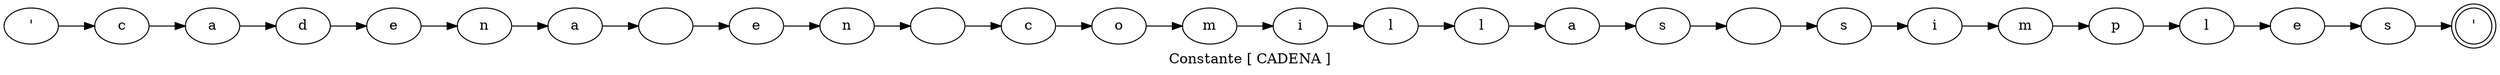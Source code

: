 digraph grafico {
rankdir=LR;
label="Constante [ CADENA ]";
node0 [label="'"];
node0 -> node1;
node1 [label="c"];
node1 -> node2;
node2 [label="a"];
node2 -> node3;
node3 [label="d"];
node3 -> node4;
node4 [label="e"];
node4 -> node5;
node5 [label="n"];
node5 -> node6;
node6 [label="a"];
node6 -> node7;
node7 [label=" "];
node7 -> node8;
node8 [label="e"];
node8 -> node9;
node9 [label="n"];
node9 -> node10;
node10 [label=" "];
node10 -> node11;
node11 [label="c"];
node11 -> node12;
node12 [label="o"];
node12 -> node13;
node13 [label="m"];
node13 -> node14;
node14 [label="i"];
node14 -> node15;
node15 [label="l"];
node15 -> node16;
node16 [label="l"];
node16 -> node17;
node17 [label="a"];
node17 -> node18;
node18 [label="s"];
node18 -> node19;
node19 [label=" "];
node19 -> node20;
node20 [label="s"];
node20 -> node21;
node21 [label="i"];
node21 -> node22;
node22 [label="m"];
node22 -> node23;
node23 [label="p"];
node23 -> node24;
node24 [label="l"];
node24 -> node25;
node25 [label="e"];
node25 -> node26;
node26 [label="s"];
node26 -> node27;
node27 [label="'"];
node27 [shape=doublecircle];
}
